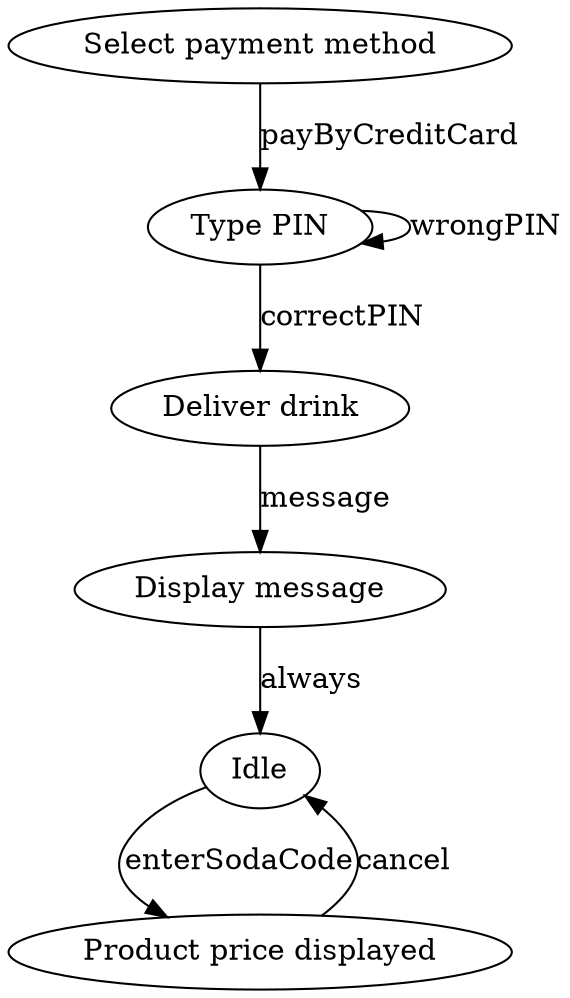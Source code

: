 digraph statechart {
  _9wkZh39lEeO38f7pJZDqVw [label="Idle"];
  _JSFU4H9mEeO38f7pJZDqVw [label="Product price displayed"];
  _O6DC8H9mEeO38f7pJZDqVw [label="Deliver drink"];
  _VTgfYH9mEeO38f7pJZDqVw [label="Display message"];
  _iENxwH9mEeO38f7pJZDqVw [label="Select payment method"];
  _BI5KwH9nEeO38f7pJZDqVw [label="Type PIN"];
  
  _9wkZh39lEeO38f7pJZDqVw -> _JSFU4H9mEeO38f7pJZDqVw [label="enterSodaCode"];
  _JSFU4H9mEeO38f7pJZDqVw -> _9wkZh39lEeO38f7pJZDqVw [label="cancel"];
  _O6DC8H9mEeO38f7pJZDqVw -> _VTgfYH9mEeO38f7pJZDqVw [label="message"];
  _VTgfYH9mEeO38f7pJZDqVw -> _9wkZh39lEeO38f7pJZDqVw [label="always"];
  _iENxwH9mEeO38f7pJZDqVw -> _BI5KwH9nEeO38f7pJZDqVw [label="payByCreditCard"];
  _BI5KwH9nEeO38f7pJZDqVw -> _BI5KwH9nEeO38f7pJZDqVw [label="wrongPIN"];
  _BI5KwH9nEeO38f7pJZDqVw -> _O6DC8H9mEeO38f7pJZDqVw [label="correctPIN"];
}